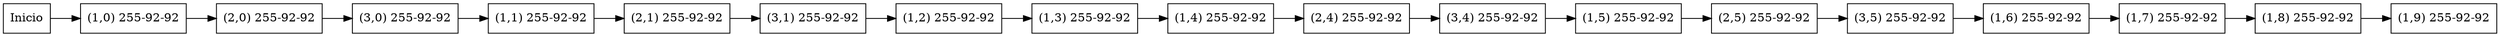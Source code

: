 digraph firsGraph{
node [shape=record];
rankdir=LR;
node0 [label=" Inicio "];
node1[label="(1,0) 255-92-92"];
node0-> node1;
node2[label="(2,0) 255-92-92"];
node1-> node2;
node3[label="(3,0) 255-92-92"];
node2-> node3;
node4[label="(1,1) 255-92-92"];
node3-> node4;
node5[label="(2,1) 255-92-92"];
node4-> node5;
node6[label="(3,1) 255-92-92"];
node5-> node6;
node7[label="(1,2) 255-92-92"];
node6-> node7;
node8[label="(1,3) 255-92-92"];
node7-> node8;
node9[label="(1,4) 255-92-92"];
node8-> node9;
node10[label="(2,4) 255-92-92"];
node9-> node10;
node11[label="(3,4) 255-92-92"];
node10-> node11;
node12[label="(1,5) 255-92-92"];
node11-> node12;
node13[label="(2,5) 255-92-92"];
node12-> node13;
node14[label="(3,5) 255-92-92"];
node13-> node14;
node15[label="(1,6) 255-92-92"];
node14-> node15;
node16[label="(1,7) 255-92-92"];
node15-> node16;
node17[label="(1,8) 255-92-92"];
node16-> node17;
node18[label="(1,9) 255-92-92"];
node17-> node18;
}

